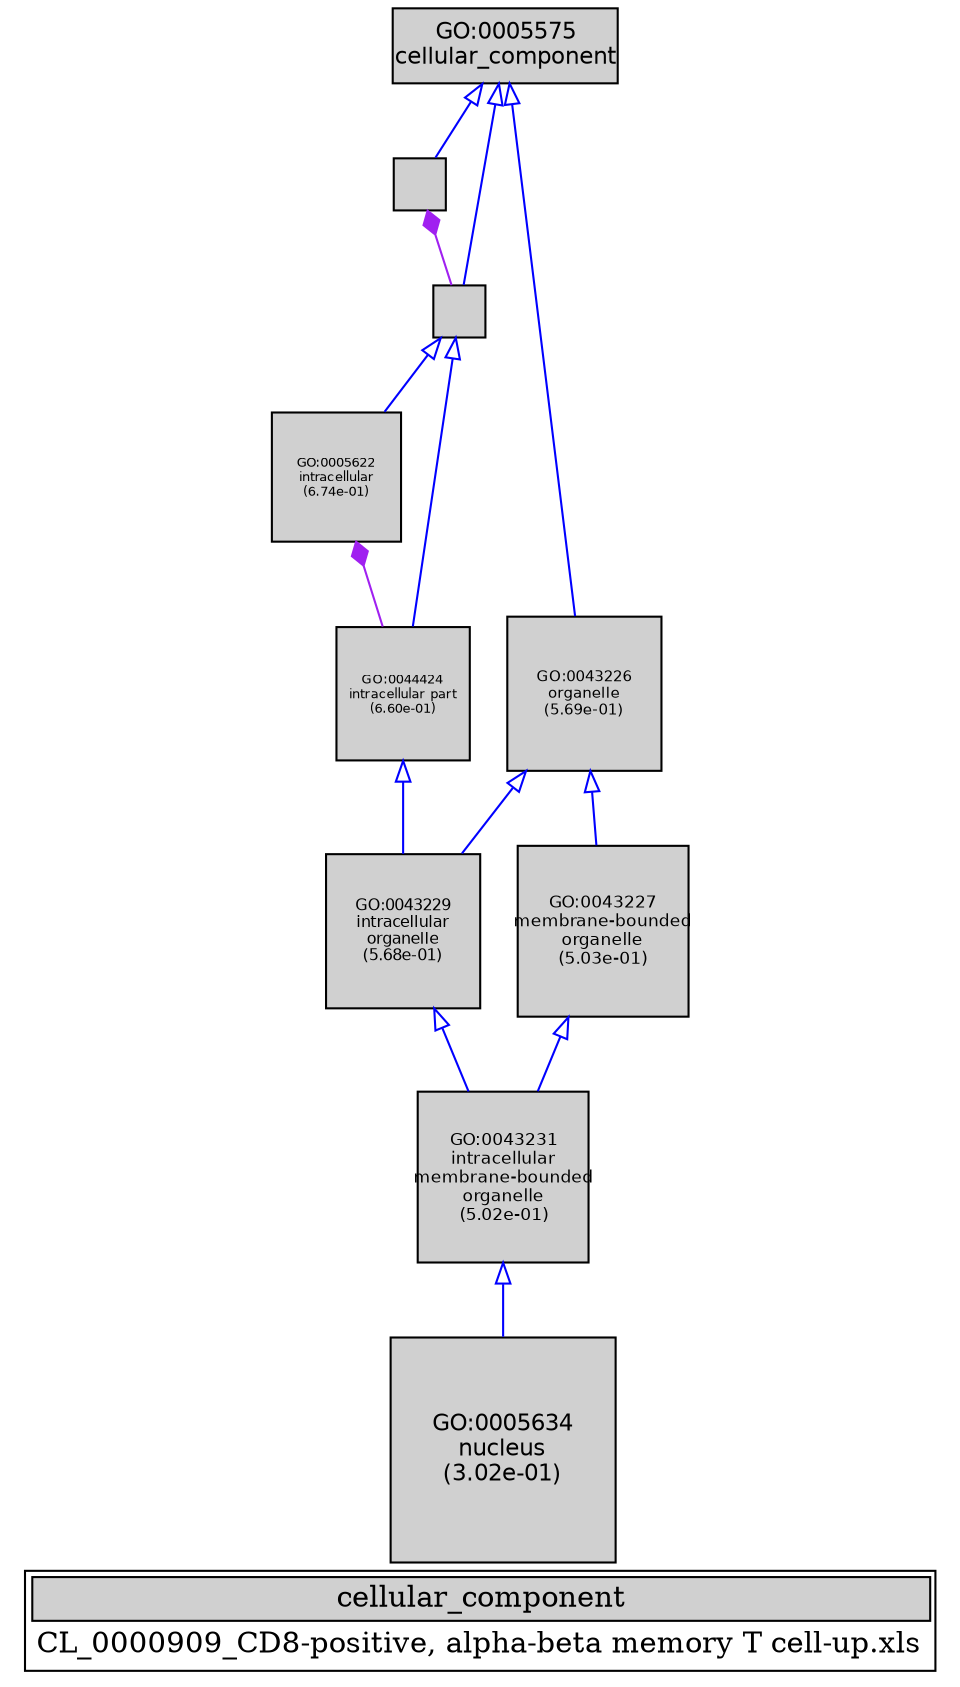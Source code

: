 digraph "cellular_component" {
graph [ bgcolor = "#FFFFFF", label = <<TABLE COLOR="black" BGCOLOR="white"><TR><TD COLSPAN="2" BGCOLOR="#D0D0D0"><FONT COLOR="black">cellular_component</FONT></TD></TR><TR><TD BORDER="0">CL_0000909_CD8-positive, alpha-beta memory T cell-up.xls</TD></TR></TABLE>> ];
node [ fontname = "Helvetica" ];

subgraph "nodes" {

node [ style = "filled", fixedsize = "true", width = 1, shape = "box", fontsize = 9, fillcolor = "#D0D0D0", fontcolor = "black", color = "black" ];

"GO:0043229" [ URL = "#GO:0043229", label = <<TABLE BORDER="0"><TR><TD>GO:0043229<BR/>intracellular<BR/>organelle<BR/>(5.68e-01)</TD></TR></TABLE>>, width = 1.03407357145, shape = "box", fontsize = 7.44532971442, height = 1.03407357145 ];
"GO:0043227" [ URL = "#GO:0043227", label = <<TABLE BORDER="0"><TR><TD>GO:0043227<BR/>membrane-bounded<BR/>organelle<BR/>(5.03e-01)</TD></TR></TABLE>>, width = 1.13877894033, shape = "box", fontsize = 8.1992083704, height = 1.13877894033 ];
"GO:0005623" [ URL = "#GO:0005623", label = "", width = 0.347613034246, shape = "box", height = 0.347613034246 ];
"GO:0005575" [ URL = "#GO:0005575", label = <<TABLE BORDER="0"><TR><TD>GO:0005575<BR/>cellular_component</TD></TR></TABLE>>, width = 1.5, shape = "box", fontsize = 10.8 ];
"GO:0043226" [ URL = "#GO:0043226", label = <<TABLE BORDER="0"><TR><TD>GO:0043226<BR/>organelle<BR/>(5.69e-01)</TD></TR></TABLE>>, width = 1.0314894472, shape = "box", fontsize = 7.42672401987, height = 1.0314894472 ];
"GO:0005622" [ URL = "#GO:0005622", label = <<TABLE BORDER="0"><TR><TD>GO:0005622<BR/>intracellular<BR/>(6.74e-01)</TD></TR></TABLE>>, width = 0.865177425253, shape = "box", fontsize = 6.22927746182, height = 0.865177425253 ];
"GO:0044424" [ URL = "#GO:0044424", label = <<TABLE BORDER="0"><TR><TD>GO:0044424<BR/>intracellular part<BR/>(6.60e-01)</TD></TR></TABLE>>, width = 0.887744669974, shape = "box", fontsize = 6.39176162381, height = 0.887744669974 ];
"GO:0043231" [ URL = "#GO:0043231", label = <<TABLE BORDER="0"><TR><TD>GO:0043231<BR/>intracellular<BR/>membrane-bounded<BR/>organelle<BR/>(5.02e-01)</TD></TR></TABLE>>, width = 1.14041037929, shape = "box", fontsize = 8.2109547309, height = 1.14041037929 ];
"GO:0005634" [ URL = "#GO:0005634", label = <<TABLE BORDER="0"><TR><TD>GO:0005634<BR/>nucleus<BR/>(3.02e-01)</TD></TR></TABLE>>, width = 1.5, shape = "box", fontsize = 10.8, height = 1.5 ];
"GO:0044464" [ URL = "#GO:0044464", label = "", width = 0.347613034246, shape = "box", height = 0.347613034246 ];
}
subgraph "edges" {


edge [ dir = "back", weight = 1 ];
subgraph "regulates" {


edge [ color = "cyan", arrowtail = "none" ];
subgraph "positive" {


edge [ color = "green", arrowtail = "vee" ];
}
subgraph "negative" {


edge [ color = "red", arrowtail = "tee" ];
}
}
subgraph "part_of" {


edge [ color = "purple", arrowtail = "diamond", weight = 2.5 ];
"GO:0005622" -> "GO:0044424";
"GO:0005623" -> "GO:0044464";
}
subgraph "is_a" {


edge [ color = "blue", arrowtail = "empty", weight = 5.0 ];
"GO:0044464" -> "GO:0044424";
"GO:0043227" -> "GO:0043231";
"GO:0005575" -> "GO:0005623";
"GO:0005575" -> "GO:0044464";
"GO:0043226" -> "GO:0043227";
"GO:0044464" -> "GO:0005622";
"GO:0043226" -> "GO:0043229";
"GO:0043229" -> "GO:0043231";
"GO:0044424" -> "GO:0043229";
"GO:0043231" -> "GO:0005634";
"GO:0005575" -> "GO:0043226";
}
}
}
